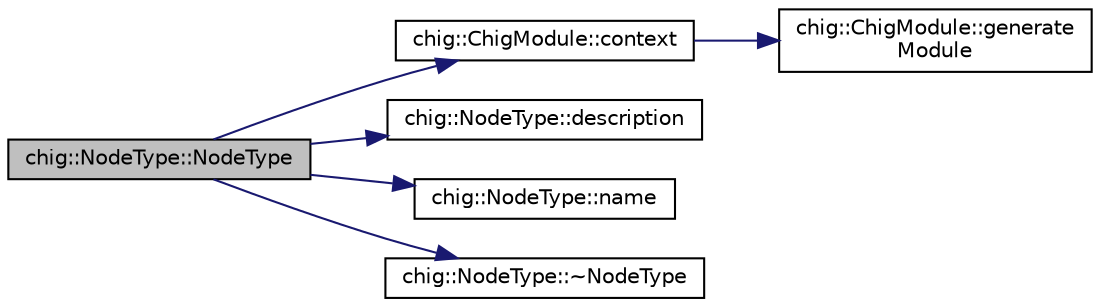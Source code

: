digraph "chig::NodeType::NodeType"
{
 // INTERACTIVE_SVG=YES
  edge [fontname="Helvetica",fontsize="10",labelfontname="Helvetica",labelfontsize="10"];
  node [fontname="Helvetica",fontsize="10",shape=record];
  rankdir="LR";
  Node0 [label="chig::NodeType::NodeType",height=0.2,width=0.4,color="black", fillcolor="grey75", style="filled", fontcolor="black"];
  Node0 -> Node1 [color="midnightblue",fontsize="10",style="solid",fontname="Helvetica"];
  Node1 [label="chig::ChigModule::context",height=0.2,width=0.4,color="black", fillcolor="white", style="filled",URL="$structchig_1_1ChigModule.html#aad81aae17452ddc5fc43809924236385"];
  Node1 -> Node2 [color="midnightblue",fontsize="10",style="solid",fontname="Helvetica"];
  Node2 [label="chig::ChigModule::generate\lModule",height=0.2,width=0.4,color="black", fillcolor="white", style="filled",URL="$structchig_1_1ChigModule.html#a7864ea1e3388965d05103768757962a4"];
  Node0 -> Node3 [color="midnightblue",fontsize="10",style="solid",fontname="Helvetica"];
  Node3 [label="chig::NodeType::description",height=0.2,width=0.4,color="black", fillcolor="white", style="filled",URL="$structchig_1_1NodeType.html#affd513d7d48eb9e3e8c8aa52f357f4b8"];
  Node0 -> Node4 [color="midnightblue",fontsize="10",style="solid",fontname="Helvetica"];
  Node4 [label="chig::NodeType::name",height=0.2,width=0.4,color="black", fillcolor="white", style="filled",URL="$structchig_1_1NodeType.html#aeba0c62eaae2a477171d83a65c877f53"];
  Node0 -> Node5 [color="midnightblue",fontsize="10",style="solid",fontname="Helvetica"];
  Node5 [label="chig::NodeType::~NodeType",height=0.2,width=0.4,color="black", fillcolor="white", style="filled",URL="$structchig_1_1NodeType.html#afa1cdaa90d27cd073f5cb86878aaee72",tooltip="Destructor. "];
}
